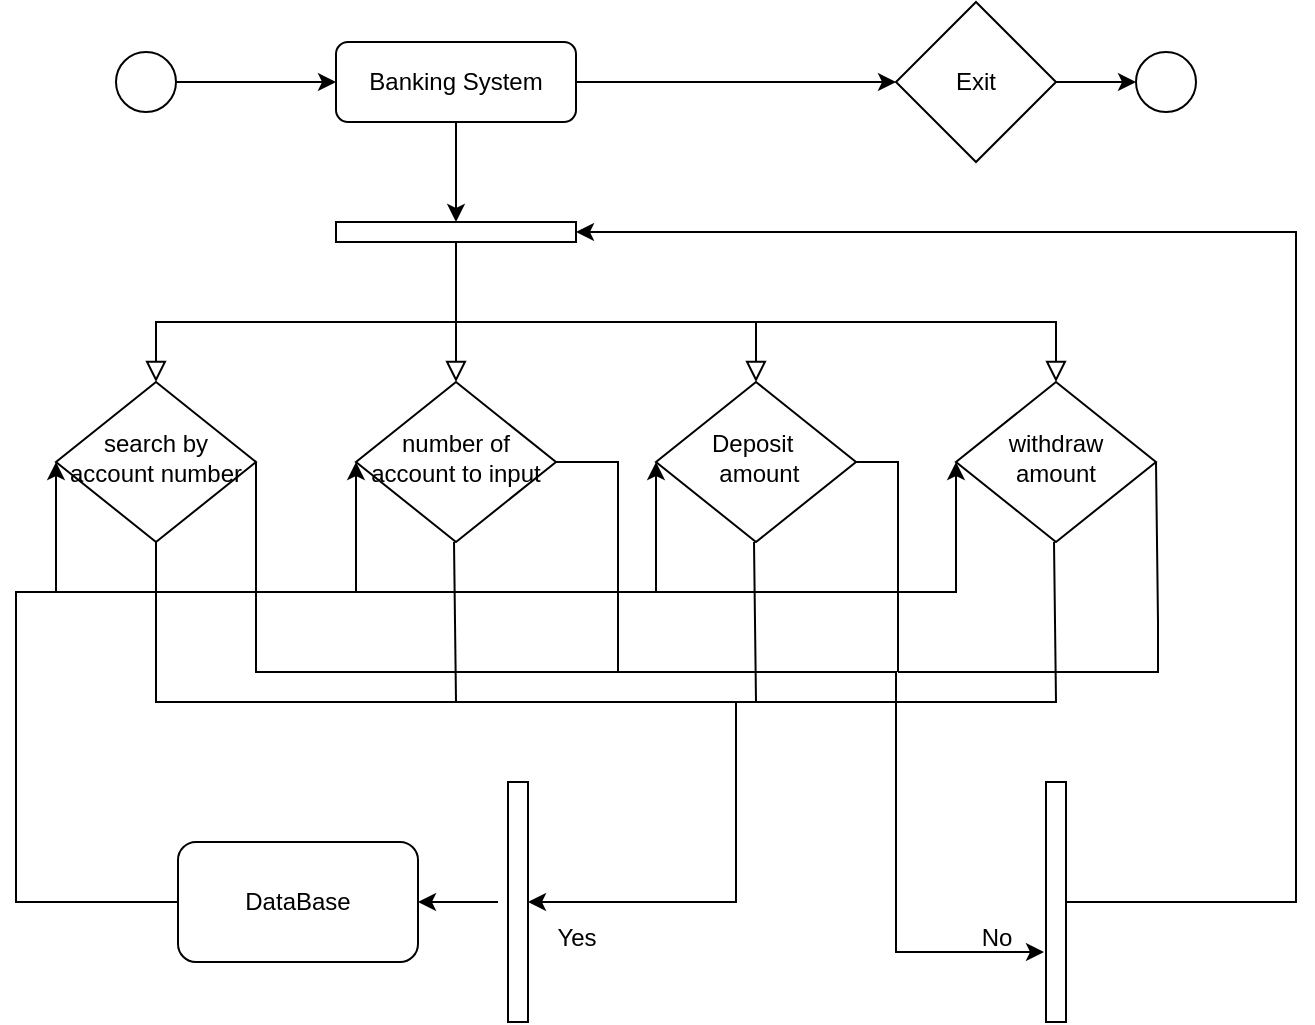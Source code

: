 <mxfile version="22.1.3" type="device">
  <diagram id="C5RBs43oDa-KdzZeNtuy" name="Page-1">
    <mxGraphModel dx="798" dy="658" grid="1" gridSize="10" guides="1" tooltips="1" connect="1" arrows="1" fold="1" page="1" pageScale="1" pageWidth="827" pageHeight="1169" math="0" shadow="0">
      <root>
        <mxCell id="WIyWlLk6GJQsqaUBKTNV-0" />
        <mxCell id="WIyWlLk6GJQsqaUBKTNV-1" parent="WIyWlLk6GJQsqaUBKTNV-0" />
        <mxCell id="WIyWlLk6GJQsqaUBKTNV-2" value="" style="rounded=0;html=1;jettySize=auto;orthogonalLoop=1;fontSize=11;endArrow=block;endFill=0;endSize=8;strokeWidth=1;shadow=0;labelBackgroundColor=none;edgeStyle=orthogonalEdgeStyle;exitX=0.5;exitY=1;exitDx=0;exitDy=0;" parent="WIyWlLk6GJQsqaUBKTNV-1" source="LaHq7mhgNVQgvwUEKUwK-2" target="WIyWlLk6GJQsqaUBKTNV-6" edge="1">
          <mxGeometry relative="1" as="geometry">
            <mxPoint x="260" y="245" as="sourcePoint" />
          </mxGeometry>
        </mxCell>
        <mxCell id="WIyWlLk6GJQsqaUBKTNV-3" value="Banking System" style="rounded=1;whiteSpace=wrap;html=1;fontSize=12;glass=0;strokeWidth=1;shadow=0;" parent="WIyWlLk6GJQsqaUBKTNV-1" vertex="1">
          <mxGeometry x="200" y="125" width="120" height="40" as="geometry" />
        </mxCell>
        <mxCell id="WIyWlLk6GJQsqaUBKTNV-4" value="" style="rounded=0;html=1;jettySize=auto;orthogonalLoop=1;fontSize=11;endArrow=block;endFill=0;endSize=8;strokeWidth=1;shadow=0;labelBackgroundColor=none;edgeStyle=orthogonalEdgeStyle;" parent="WIyWlLk6GJQsqaUBKTNV-1" target="WIyWlLk6GJQsqaUBKTNV-10" edge="1">
          <mxGeometry y="20" relative="1" as="geometry">
            <mxPoint as="offset" />
            <mxPoint x="260" y="235" as="sourcePoint" />
            <Array as="points">
              <mxPoint x="260" y="265" />
              <mxPoint x="110" y="265" />
            </Array>
          </mxGeometry>
        </mxCell>
        <mxCell id="WIyWlLk6GJQsqaUBKTNV-5" value="" style="edgeStyle=orthogonalEdgeStyle;rounded=0;html=1;jettySize=auto;orthogonalLoop=1;fontSize=11;endArrow=block;endFill=0;endSize=8;strokeWidth=1;shadow=0;labelBackgroundColor=none;exitX=0.5;exitY=1;exitDx=0;exitDy=0;entryX=0.5;entryY=0;entryDx=0;entryDy=0;" parent="WIyWlLk6GJQsqaUBKTNV-1" source="LaHq7mhgNVQgvwUEKUwK-2" target="LaHq7mhgNVQgvwUEKUwK-4" edge="1">
          <mxGeometry y="10" relative="1" as="geometry">
            <mxPoint as="offset" />
            <mxPoint x="380" y="335" as="targetPoint" />
            <Array as="points">
              <mxPoint x="260" y="265" />
              <mxPoint x="410" y="265" />
            </Array>
          </mxGeometry>
        </mxCell>
        <mxCell id="WIyWlLk6GJQsqaUBKTNV-6" value="number of account to input" style="rhombus;whiteSpace=wrap;html=1;shadow=0;fontFamily=Helvetica;fontSize=12;align=center;strokeWidth=1;spacing=6;spacingTop=-4;" parent="WIyWlLk6GJQsqaUBKTNV-1" vertex="1">
          <mxGeometry x="210" y="295" width="100" height="80" as="geometry" />
        </mxCell>
        <mxCell id="WIyWlLk6GJQsqaUBKTNV-10" value="search by account number" style="rhombus;whiteSpace=wrap;html=1;shadow=0;fontFamily=Helvetica;fontSize=12;align=center;strokeWidth=1;spacing=6;spacingTop=-4;" parent="WIyWlLk6GJQsqaUBKTNV-1" vertex="1">
          <mxGeometry x="60" y="295" width="100" height="80" as="geometry" />
        </mxCell>
        <mxCell id="LaHq7mhgNVQgvwUEKUwK-0" value="" style="ellipse;whiteSpace=wrap;html=1;aspect=fixed;" vertex="1" parent="WIyWlLk6GJQsqaUBKTNV-1">
          <mxGeometry x="90" y="130" width="30" height="30" as="geometry" />
        </mxCell>
        <mxCell id="LaHq7mhgNVQgvwUEKUwK-1" value="" style="endArrow=classic;html=1;rounded=0;exitX=1;exitY=0.5;exitDx=0;exitDy=0;entryX=0;entryY=0.5;entryDx=0;entryDy=0;" edge="1" parent="WIyWlLk6GJQsqaUBKTNV-1" source="LaHq7mhgNVQgvwUEKUwK-0" target="WIyWlLk6GJQsqaUBKTNV-3">
          <mxGeometry width="50" height="50" relative="1" as="geometry">
            <mxPoint x="290" y="415" as="sourcePoint" />
            <mxPoint x="340" y="365" as="targetPoint" />
          </mxGeometry>
        </mxCell>
        <mxCell id="LaHq7mhgNVQgvwUEKUwK-2" value="" style="rounded=0;whiteSpace=wrap;html=1;" vertex="1" parent="WIyWlLk6GJQsqaUBKTNV-1">
          <mxGeometry x="200" y="215" width="120" height="10" as="geometry" />
        </mxCell>
        <mxCell id="LaHq7mhgNVQgvwUEKUwK-3" value="" style="endArrow=classic;html=1;rounded=0;exitX=0.5;exitY=1;exitDx=0;exitDy=0;entryX=0.5;entryY=0;entryDx=0;entryDy=0;" edge="1" parent="WIyWlLk6GJQsqaUBKTNV-1" source="WIyWlLk6GJQsqaUBKTNV-3" target="LaHq7mhgNVQgvwUEKUwK-2">
          <mxGeometry width="50" height="50" relative="1" as="geometry">
            <mxPoint x="290" y="375" as="sourcePoint" />
            <mxPoint x="340" y="325" as="targetPoint" />
          </mxGeometry>
        </mxCell>
        <mxCell id="LaHq7mhgNVQgvwUEKUwK-4" value="Deposit&amp;nbsp; &amp;nbsp;amount" style="rhombus;whiteSpace=wrap;html=1;shadow=0;fontFamily=Helvetica;fontSize=12;align=center;strokeWidth=1;spacing=6;spacingTop=-4;" vertex="1" parent="WIyWlLk6GJQsqaUBKTNV-1">
          <mxGeometry x="360" y="295" width="100" height="80" as="geometry" />
        </mxCell>
        <mxCell id="LaHq7mhgNVQgvwUEKUwK-5" value="" style="edgeStyle=orthogonalEdgeStyle;rounded=0;html=1;jettySize=auto;orthogonalLoop=1;fontSize=11;endArrow=block;endFill=0;endSize=8;strokeWidth=1;shadow=0;labelBackgroundColor=none;entryX=0.5;entryY=0;entryDx=0;entryDy=0;" edge="1" parent="WIyWlLk6GJQsqaUBKTNV-1" target="LaHq7mhgNVQgvwUEKUwK-6">
          <mxGeometry y="10" relative="1" as="geometry">
            <mxPoint as="offset" />
            <mxPoint x="260" y="225" as="sourcePoint" />
            <mxPoint x="530" y="335" as="targetPoint" />
            <Array as="points">
              <mxPoint x="260" y="265" />
              <mxPoint x="560" y="265" />
            </Array>
          </mxGeometry>
        </mxCell>
        <mxCell id="LaHq7mhgNVQgvwUEKUwK-6" value="withdraw amount" style="rhombus;whiteSpace=wrap;html=1;shadow=0;fontFamily=Helvetica;fontSize=12;align=center;strokeWidth=1;spacing=6;spacingTop=-4;" vertex="1" parent="WIyWlLk6GJQsqaUBKTNV-1">
          <mxGeometry x="510" y="295" width="100" height="80" as="geometry" />
        </mxCell>
        <mxCell id="LaHq7mhgNVQgvwUEKUwK-7" value="" style="endArrow=classic;html=1;rounded=0;entryX=0.5;entryY=1;entryDx=0;entryDy=0;exitX=1;exitY=0.5;exitDx=0;exitDy=0;" edge="1" parent="WIyWlLk6GJQsqaUBKTNV-1" source="WIyWlLk6GJQsqaUBKTNV-10">
          <mxGeometry width="50" height="50" relative="1" as="geometry">
            <mxPoint x="160" y="360" as="sourcePoint" />
            <mxPoint x="554" y="580" as="targetPoint" />
            <Array as="points">
              <mxPoint x="160" y="440" />
              <mxPoint x="360" y="440" />
              <mxPoint x="480" y="440" />
              <mxPoint x="480" y="580" />
            </Array>
          </mxGeometry>
        </mxCell>
        <mxCell id="LaHq7mhgNVQgvwUEKUwK-10" value="" style="rounded=0;whiteSpace=wrap;html=1;rotation=90;" vertex="1" parent="WIyWlLk6GJQsqaUBKTNV-1">
          <mxGeometry x="500" y="550" width="120" height="10" as="geometry" />
        </mxCell>
        <mxCell id="LaHq7mhgNVQgvwUEKUwK-13" value="" style="endArrow=none;html=1;rounded=0;entryX=1;entryY=0.5;entryDx=0;entryDy=0;" edge="1" parent="WIyWlLk6GJQsqaUBKTNV-1" target="WIyWlLk6GJQsqaUBKTNV-6">
          <mxGeometry width="50" height="50" relative="1" as="geometry">
            <mxPoint x="341" y="440" as="sourcePoint" />
            <mxPoint x="361" y="345" as="targetPoint" />
            <Array as="points">
              <mxPoint x="341" y="335" />
            </Array>
          </mxGeometry>
        </mxCell>
        <mxCell id="LaHq7mhgNVQgvwUEKUwK-14" value="" style="endArrow=none;html=1;rounded=0;exitX=1;exitY=0.5;exitDx=0;exitDy=0;" edge="1" parent="WIyWlLk6GJQsqaUBKTNV-1" source="LaHq7mhgNVQgvwUEKUwK-4">
          <mxGeometry width="50" height="50" relative="1" as="geometry">
            <mxPoint x="311" y="395" as="sourcePoint" />
            <mxPoint x="481" y="440" as="targetPoint" />
            <Array as="points">
              <mxPoint x="481" y="335" />
            </Array>
          </mxGeometry>
        </mxCell>
        <mxCell id="LaHq7mhgNVQgvwUEKUwK-15" value="" style="endArrow=none;html=1;rounded=0;exitX=1;exitY=0.5;exitDx=0;exitDy=0;" edge="1" parent="WIyWlLk6GJQsqaUBKTNV-1" source="LaHq7mhgNVQgvwUEKUwK-6">
          <mxGeometry width="50" height="50" relative="1" as="geometry">
            <mxPoint x="591" y="435" as="sourcePoint" />
            <mxPoint x="481" y="440" as="targetPoint" />
            <Array as="points">
              <mxPoint x="611" y="415" />
              <mxPoint x="611" y="440" />
            </Array>
          </mxGeometry>
        </mxCell>
        <mxCell id="LaHq7mhgNVQgvwUEKUwK-16" value="" style="endArrow=classic;html=1;rounded=0;exitX=0.5;exitY=0;exitDx=0;exitDy=0;entryX=1;entryY=0.5;entryDx=0;entryDy=0;" edge="1" parent="WIyWlLk6GJQsqaUBKTNV-1" source="LaHq7mhgNVQgvwUEKUwK-10" target="LaHq7mhgNVQgvwUEKUwK-2">
          <mxGeometry width="50" height="50" relative="1" as="geometry">
            <mxPoint x="311" y="395" as="sourcePoint" />
            <mxPoint x="610" y="555" as="targetPoint" />
            <Array as="points">
              <mxPoint x="680" y="555" />
              <mxPoint x="680" y="220" />
            </Array>
          </mxGeometry>
        </mxCell>
        <mxCell id="LaHq7mhgNVQgvwUEKUwK-17" value="" style="endArrow=classic;html=1;rounded=0;entryX=0.5;entryY=0;entryDx=0;entryDy=0;" edge="1" parent="WIyWlLk6GJQsqaUBKTNV-1" target="LaHq7mhgNVQgvwUEKUwK-22">
          <mxGeometry width="50" height="50" relative="1" as="geometry">
            <mxPoint x="110" y="375" as="sourcePoint" />
            <mxPoint x="291" y="555" as="targetPoint" />
            <Array as="points">
              <mxPoint x="110" y="455" />
              <mxPoint x="310" y="455" />
              <mxPoint x="400" y="455" />
              <mxPoint x="400" y="555" />
            </Array>
          </mxGeometry>
        </mxCell>
        <mxCell id="LaHq7mhgNVQgvwUEKUwK-18" value="" style="endArrow=none;html=1;rounded=0;entryX=1;entryY=0.5;entryDx=0;entryDy=0;" edge="1" parent="WIyWlLk6GJQsqaUBKTNV-1">
          <mxGeometry width="50" height="50" relative="1" as="geometry">
            <mxPoint x="260" y="455" as="sourcePoint" />
            <mxPoint x="259" y="375" as="targetPoint" />
            <Array as="points" />
          </mxGeometry>
        </mxCell>
        <mxCell id="LaHq7mhgNVQgvwUEKUwK-19" value="" style="endArrow=none;html=1;rounded=0;exitX=1;exitY=0.5;exitDx=0;exitDy=0;" edge="1" parent="WIyWlLk6GJQsqaUBKTNV-1">
          <mxGeometry width="50" height="50" relative="1" as="geometry">
            <mxPoint x="409" y="375" as="sourcePoint" />
            <mxPoint x="400" y="455" as="targetPoint" />
            <Array as="points">
              <mxPoint x="410" y="455" />
            </Array>
          </mxGeometry>
        </mxCell>
        <mxCell id="LaHq7mhgNVQgvwUEKUwK-20" value="" style="endArrow=none;html=1;rounded=0;exitX=1;exitY=0.5;exitDx=0;exitDy=0;" edge="1" parent="WIyWlLk6GJQsqaUBKTNV-1">
          <mxGeometry width="50" height="50" relative="1" as="geometry">
            <mxPoint x="559" y="375" as="sourcePoint" />
            <mxPoint x="410" y="455" as="targetPoint" />
            <Array as="points">
              <mxPoint x="560" y="455" />
            </Array>
          </mxGeometry>
        </mxCell>
        <mxCell id="LaHq7mhgNVQgvwUEKUwK-21" value="DataBase" style="rounded=1;whiteSpace=wrap;html=1;" vertex="1" parent="WIyWlLk6GJQsqaUBKTNV-1">
          <mxGeometry x="121" y="525" width="120" height="60" as="geometry" />
        </mxCell>
        <mxCell id="LaHq7mhgNVQgvwUEKUwK-22" value="" style="rounded=0;whiteSpace=wrap;html=1;rotation=90;" vertex="1" parent="WIyWlLk6GJQsqaUBKTNV-1">
          <mxGeometry x="231" y="550" width="120" height="10" as="geometry" />
        </mxCell>
        <mxCell id="LaHq7mhgNVQgvwUEKUwK-23" value="" style="endArrow=classic;html=1;rounded=0;entryX=1;entryY=0.5;entryDx=0;entryDy=0;" edge="1" parent="WIyWlLk6GJQsqaUBKTNV-1" target="LaHq7mhgNVQgvwUEKUwK-21">
          <mxGeometry width="50" height="50" relative="1" as="geometry">
            <mxPoint x="281" y="555" as="sourcePoint" />
            <mxPoint x="320" y="555" as="targetPoint" />
          </mxGeometry>
        </mxCell>
        <mxCell id="LaHq7mhgNVQgvwUEKUwK-24" value="Yes" style="text;html=1;strokeColor=none;fillColor=none;align=center;verticalAlign=middle;whiteSpace=wrap;rounded=0;" vertex="1" parent="WIyWlLk6GJQsqaUBKTNV-1">
          <mxGeometry x="300" y="560" width="41" height="25" as="geometry" />
        </mxCell>
        <mxCell id="LaHq7mhgNVQgvwUEKUwK-25" value="No" style="text;html=1;strokeColor=none;fillColor=none;align=center;verticalAlign=middle;whiteSpace=wrap;rounded=0;" vertex="1" parent="WIyWlLk6GJQsqaUBKTNV-1">
          <mxGeometry x="510" y="560" width="41" height="25" as="geometry" />
        </mxCell>
        <mxCell id="LaHq7mhgNVQgvwUEKUwK-27" value="" style="endArrow=classic;html=1;rounded=0;exitX=1;exitY=0.5;exitDx=0;exitDy=0;" edge="1" parent="WIyWlLk6GJQsqaUBKTNV-1" source="WIyWlLk6GJQsqaUBKTNV-3">
          <mxGeometry width="50" height="50" relative="1" as="geometry">
            <mxPoint x="270" y="175" as="sourcePoint" />
            <mxPoint x="480" y="145" as="targetPoint" />
          </mxGeometry>
        </mxCell>
        <mxCell id="LaHq7mhgNVQgvwUEKUwK-28" value="Exit" style="rhombus;whiteSpace=wrap;html=1;" vertex="1" parent="WIyWlLk6GJQsqaUBKTNV-1">
          <mxGeometry x="480" y="105" width="80" height="80" as="geometry" />
        </mxCell>
        <mxCell id="LaHq7mhgNVQgvwUEKUwK-29" value="" style="endArrow=classic;html=1;rounded=0;exitX=1;exitY=0.5;exitDx=0;exitDy=0;entryX=0;entryY=0.5;entryDx=0;entryDy=0;" edge="1" parent="WIyWlLk6GJQsqaUBKTNV-1" source="LaHq7mhgNVQgvwUEKUwK-28">
          <mxGeometry width="50" height="50" relative="1" as="geometry">
            <mxPoint x="330" y="155" as="sourcePoint" />
            <mxPoint x="600" y="145" as="targetPoint" />
          </mxGeometry>
        </mxCell>
        <mxCell id="LaHq7mhgNVQgvwUEKUwK-30" value="" style="ellipse;whiteSpace=wrap;html=1;aspect=fixed;" vertex="1" parent="WIyWlLk6GJQsqaUBKTNV-1">
          <mxGeometry x="600" y="130" width="30" height="30" as="geometry" />
        </mxCell>
        <mxCell id="LaHq7mhgNVQgvwUEKUwK-31" value="" style="endArrow=classic;html=1;rounded=0;exitX=0;exitY=0.5;exitDx=0;exitDy=0;entryX=0;entryY=0.5;entryDx=0;entryDy=0;" edge="1" parent="WIyWlLk6GJQsqaUBKTNV-1" source="LaHq7mhgNVQgvwUEKUwK-21" target="LaHq7mhgNVQgvwUEKUwK-6">
          <mxGeometry width="50" height="50" relative="1" as="geometry">
            <mxPoint x="370" y="400" as="sourcePoint" />
            <mxPoint x="510" y="400" as="targetPoint" />
            <Array as="points">
              <mxPoint x="40" y="555" />
              <mxPoint x="40" y="400" />
              <mxPoint x="510" y="400" />
            </Array>
          </mxGeometry>
        </mxCell>
        <mxCell id="LaHq7mhgNVQgvwUEKUwK-32" value="" style="endArrow=classic;html=1;rounded=0;entryX=0;entryY=0.5;entryDx=0;entryDy=0;" edge="1" parent="WIyWlLk6GJQsqaUBKTNV-1" target="LaHq7mhgNVQgvwUEKUwK-4">
          <mxGeometry width="50" height="50" relative="1" as="geometry">
            <mxPoint x="360" y="400" as="sourcePoint" />
            <mxPoint x="320" y="350" as="targetPoint" />
          </mxGeometry>
        </mxCell>
        <mxCell id="LaHq7mhgNVQgvwUEKUwK-33" value="" style="endArrow=classic;html=1;rounded=0;entryX=0;entryY=0.5;entryDx=0;entryDy=0;" edge="1" parent="WIyWlLk6GJQsqaUBKTNV-1" target="WIyWlLk6GJQsqaUBKTNV-6">
          <mxGeometry width="50" height="50" relative="1" as="geometry">
            <mxPoint x="210" y="400" as="sourcePoint" />
            <mxPoint x="320" y="350" as="targetPoint" />
          </mxGeometry>
        </mxCell>
        <mxCell id="LaHq7mhgNVQgvwUEKUwK-34" value="" style="endArrow=classic;html=1;rounded=0;entryX=0;entryY=0.5;entryDx=0;entryDy=0;" edge="1" parent="WIyWlLk6GJQsqaUBKTNV-1" target="WIyWlLk6GJQsqaUBKTNV-10">
          <mxGeometry width="50" height="50" relative="1" as="geometry">
            <mxPoint x="60" y="400" as="sourcePoint" />
            <mxPoint x="320" y="350" as="targetPoint" />
          </mxGeometry>
        </mxCell>
      </root>
    </mxGraphModel>
  </diagram>
</mxfile>
